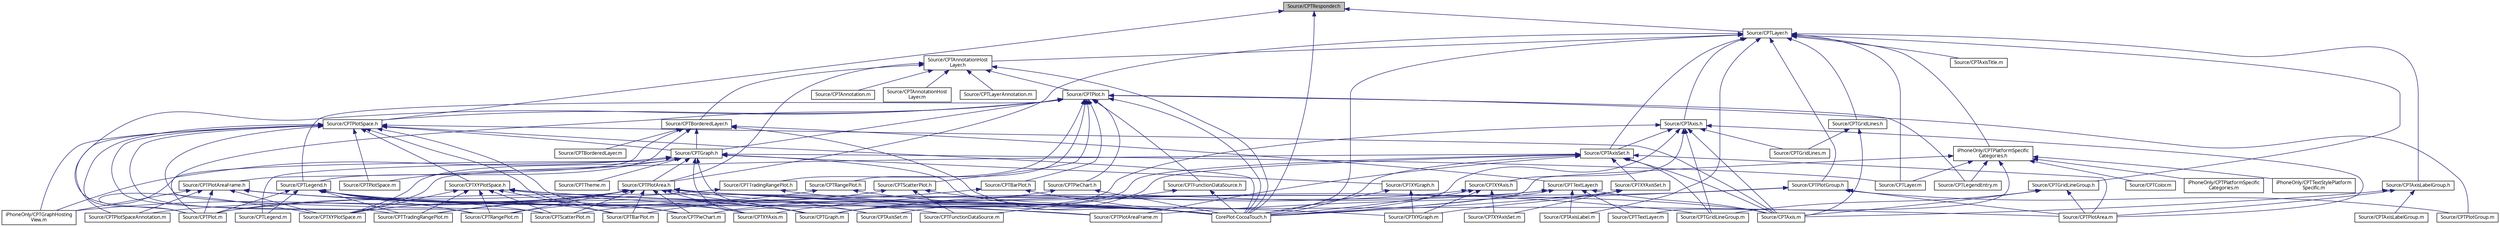 digraph "Source/CPTResponder.h"
{
 // LATEX_PDF_SIZE
  bgcolor="transparent";
  edge [fontname="Lucinda Grande",fontsize="10",labelfontname="Lucinda Grande",labelfontsize="10"];
  node [fontname="Lucinda Grande",fontsize="10",shape=record];
  Node1 [label="Source/CPTResponder.h",height=0.2,width=0.4,color="black", fillcolor="grey75", style="filled", fontcolor="black",tooltip=" "];
  Node1 -> Node2 [dir="back",color="midnightblue",fontsize="10",style="solid",fontname="Lucinda Grande"];
  Node2 [label="CorePlot-CocoaTouch.h",height=0.2,width=0.4,color="black",URL="$_core_plot-_cocoa_touch_8h.html",tooltip=" "];
  Node1 -> Node3 [dir="back",color="midnightblue",fontsize="10",style="solid",fontname="Lucinda Grande"];
  Node3 [label="Source/CPTLayer.h",height=0.2,width=0.4,color="black",URL="$_c_p_t_layer_8h.html",tooltip=" "];
  Node3 -> Node2 [dir="back",color="midnightblue",fontsize="10",style="solid",fontname="Lucinda Grande"];
  Node3 -> Node4 [dir="back",color="midnightblue",fontsize="10",style="solid",fontname="Lucinda Grande"];
  Node4 [label="Source/CPTAnnotationHost\lLayer.h",height=0.2,width=0.4,color="black",URL="$_c_p_t_annotation_host_layer_8h.html",tooltip=" "];
  Node4 -> Node2 [dir="back",color="midnightblue",fontsize="10",style="solid",fontname="Lucinda Grande"];
  Node4 -> Node5 [dir="back",color="midnightblue",fontsize="10",style="solid",fontname="Lucinda Grande"];
  Node5 [label="Source/CPTAnnotation.m",height=0.2,width=0.4,color="black",URL="$_c_p_t_annotation_8m.html",tooltip=" "];
  Node4 -> Node6 [dir="back",color="midnightblue",fontsize="10",style="solid",fontname="Lucinda Grande"];
  Node6 [label="Source/CPTAnnotationHost\lLayer.m",height=0.2,width=0.4,color="black",URL="$_c_p_t_annotation_host_layer_8m.html",tooltip=" "];
  Node4 -> Node7 [dir="back",color="midnightblue",fontsize="10",style="solid",fontname="Lucinda Grande"];
  Node7 [label="Source/CPTBorderedLayer.h",height=0.2,width=0.4,color="black",URL="$_c_p_t_bordered_layer_8h.html",tooltip=" "];
  Node7 -> Node2 [dir="back",color="midnightblue",fontsize="10",style="solid",fontname="Lucinda Grande"];
  Node7 -> Node8 [dir="back",color="midnightblue",fontsize="10",style="solid",fontname="Lucinda Grande"];
  Node8 [label="Source/CPTGraph.h",height=0.2,width=0.4,color="black",URL="$_c_p_t_graph_8h.html",tooltip=" "];
  Node8 -> Node2 [dir="back",color="midnightblue",fontsize="10",style="solid",fontname="Lucinda Grande"];
  Node8 -> Node9 [dir="back",color="midnightblue",fontsize="10",style="solid",fontname="Lucinda Grande"];
  Node9 [label="Source/CPTPlotArea.h",height=0.2,width=0.4,color="black",URL="$_c_p_t_plot_area_8h.html",tooltip=" "];
  Node9 -> Node2 [dir="back",color="midnightblue",fontsize="10",style="solid",fontname="Lucinda Grande"];
  Node9 -> Node10 [dir="back",color="midnightblue",fontsize="10",style="solid",fontname="Lucinda Grande"];
  Node10 [label="Source/CPTAxis.m",height=0.2,width=0.4,color="black",URL="$_c_p_t_axis_8m.html",tooltip=" "];
  Node9 -> Node11 [dir="back",color="midnightblue",fontsize="10",style="solid",fontname="Lucinda Grande"];
  Node11 [label="Source/CPTAxisSet.m",height=0.2,width=0.4,color="black",URL="$_c_p_t_axis_set_8m.html",tooltip=" "];
  Node9 -> Node12 [dir="back",color="midnightblue",fontsize="10",style="solid",fontname="Lucinda Grande"];
  Node12 [label="Source/CPTBarPlot.m",height=0.2,width=0.4,color="black",URL="$_c_p_t_bar_plot_8m.html",tooltip=" "];
  Node9 -> Node13 [dir="back",color="midnightblue",fontsize="10",style="solid",fontname="Lucinda Grande"];
  Node13 [label="Source/CPTGraph.m",height=0.2,width=0.4,color="black",URL="$_c_p_t_graph_8m.html",tooltip=" "];
  Node9 -> Node14 [dir="back",color="midnightblue",fontsize="10",style="solid",fontname="Lucinda Grande"];
  Node14 [label="Source/CPTGridLineGroup.m",height=0.2,width=0.4,color="black",URL="$_c_p_t_grid_line_group_8m.html",tooltip=" "];
  Node9 -> Node15 [dir="back",color="midnightblue",fontsize="10",style="solid",fontname="Lucinda Grande"];
  Node15 [label="Source/CPTPieChart.m",height=0.2,width=0.4,color="black",URL="$_c_p_t_pie_chart_8m.html",tooltip=" "];
  Node9 -> Node16 [dir="back",color="midnightblue",fontsize="10",style="solid",fontname="Lucinda Grande"];
  Node16 [label="Source/CPTPlot.m",height=0.2,width=0.4,color="black",URL="$_c_p_t_plot_8m.html",tooltip=" "];
  Node9 -> Node17 [dir="back",color="midnightblue",fontsize="10",style="solid",fontname="Lucinda Grande"];
  Node17 [label="Source/CPTPlotArea.m",height=0.2,width=0.4,color="black",URL="$_c_p_t_plot_area_8m.html",tooltip=" "];
  Node9 -> Node18 [dir="back",color="midnightblue",fontsize="10",style="solid",fontname="Lucinda Grande"];
  Node18 [label="Source/CPTPlotAreaFrame.m",height=0.2,width=0.4,color="black",URL="$_c_p_t_plot_area_frame_8m.html",tooltip=" "];
  Node9 -> Node19 [dir="back",color="midnightblue",fontsize="10",style="solid",fontname="Lucinda Grande"];
  Node19 [label="Source/CPTPlotSpaceAnnotation.m",height=0.2,width=0.4,color="black",URL="$_c_p_t_plot_space_annotation_8m.html",tooltip=" "];
  Node9 -> Node20 [dir="back",color="midnightblue",fontsize="10",style="solid",fontname="Lucinda Grande"];
  Node20 [label="Source/CPTRangePlot.m",height=0.2,width=0.4,color="black",URL="$_c_p_t_range_plot_8m.html",tooltip=" "];
  Node9 -> Node21 [dir="back",color="midnightblue",fontsize="10",style="solid",fontname="Lucinda Grande"];
  Node21 [label="Source/CPTScatterPlot.m",height=0.2,width=0.4,color="black",URL="$_c_p_t_scatter_plot_8m.html",tooltip=" "];
  Node9 -> Node22 [dir="back",color="midnightblue",fontsize="10",style="solid",fontname="Lucinda Grande"];
  Node22 [label="Source/CPTTradingRangePlot.m",height=0.2,width=0.4,color="black",URL="$_c_p_t_trading_range_plot_8m.html",tooltip=" "];
  Node9 -> Node23 [dir="back",color="midnightblue",fontsize="10",style="solid",fontname="Lucinda Grande"];
  Node23 [label="Source/CPTXYAxis.m",height=0.2,width=0.4,color="black",URL="$_c_p_t_x_y_axis_8m.html",tooltip=" "];
  Node9 -> Node24 [dir="back",color="midnightblue",fontsize="10",style="solid",fontname="Lucinda Grande"];
  Node24 [label="Source/CPTXYPlotSpace.m",height=0.2,width=0.4,color="black",URL="$_c_p_t_x_y_plot_space_8m.html",tooltip=" "];
  Node9 -> Node25 [dir="back",color="midnightblue",fontsize="10",style="solid",fontname="Lucinda Grande"];
  Node25 [label="iPhoneOnly/CPTGraphHosting\lView.m",height=0.2,width=0.4,color="black",URL="$_c_p_t_graph_hosting_view_8m.html",tooltip=" "];
  Node8 -> Node11 [dir="back",color="midnightblue",fontsize="10",style="solid",fontname="Lucinda Grande"];
  Node8 -> Node13 [dir="back",color="midnightblue",fontsize="10",style="solid",fontname="Lucinda Grande"];
  Node8 -> Node26 [dir="back",color="midnightblue",fontsize="10",style="solid",fontname="Lucinda Grande"];
  Node26 [label="Source/CPTLayer.m",height=0.2,width=0.4,color="black",URL="$_c_p_t_layer_8m.html",tooltip=" "];
  Node8 -> Node27 [dir="back",color="midnightblue",fontsize="10",style="solid",fontname="Lucinda Grande"];
  Node27 [label="Source/CPTLegend.m",height=0.2,width=0.4,color="black",URL="$_c_p_t_legend_8m.html",tooltip=" "];
  Node8 -> Node16 [dir="back",color="midnightblue",fontsize="10",style="solid",fontname="Lucinda Grande"];
  Node8 -> Node28 [dir="back",color="midnightblue",fontsize="10",style="solid",fontname="Lucinda Grande"];
  Node28 [label="Source/CPTPlotSpace.m",height=0.2,width=0.4,color="black",URL="$_c_p_t_plot_space_8m.html",tooltip=" "];
  Node8 -> Node29 [dir="back",color="midnightblue",fontsize="10",style="solid",fontname="Lucinda Grande"];
  Node29 [label="Source/CPTTheme.m",height=0.2,width=0.4,color="black",URL="$_c_p_t_theme_8m.html",tooltip=" "];
  Node8 -> Node30 [dir="back",color="midnightblue",fontsize="10",style="solid",fontname="Lucinda Grande"];
  Node30 [label="Source/CPTXYGraph.h",height=0.2,width=0.4,color="black",URL="$_c_p_t_x_y_graph_8h.html",tooltip=" "];
  Node30 -> Node2 [dir="back",color="midnightblue",fontsize="10",style="solid",fontname="Lucinda Grande"];
  Node30 -> Node31 [dir="back",color="midnightblue",fontsize="10",style="solid",fontname="Lucinda Grande"];
  Node31 [label="Source/CPTXYGraph.m",height=0.2,width=0.4,color="black",URL="$_c_p_t_x_y_graph_8m.html",tooltip=" "];
  Node8 -> Node24 [dir="back",color="midnightblue",fontsize="10",style="solid",fontname="Lucinda Grande"];
  Node8 -> Node25 [dir="back",color="midnightblue",fontsize="10",style="solid",fontname="Lucinda Grande"];
  Node7 -> Node32 [dir="back",color="midnightblue",fontsize="10",style="solid",fontname="Lucinda Grande"];
  Node32 [label="Source/CPTBorderedLayer.m",height=0.2,width=0.4,color="black",URL="$_c_p_t_bordered_layer_8m.html",tooltip=" "];
  Node7 -> Node33 [dir="back",color="midnightblue",fontsize="10",style="solid",fontname="Lucinda Grande"];
  Node33 [label="Source/CPTLegend.h",height=0.2,width=0.4,color="black",URL="$_c_p_t_legend_8h.html",tooltip=" "];
  Node33 -> Node2 [dir="back",color="midnightblue",fontsize="10",style="solid",fontname="Lucinda Grande"];
  Node33 -> Node12 [dir="back",color="midnightblue",fontsize="10",style="solid",fontname="Lucinda Grande"];
  Node33 -> Node13 [dir="back",color="midnightblue",fontsize="10",style="solid",fontname="Lucinda Grande"];
  Node33 -> Node27 [dir="back",color="midnightblue",fontsize="10",style="solid",fontname="Lucinda Grande"];
  Node33 -> Node15 [dir="back",color="midnightblue",fontsize="10",style="solid",fontname="Lucinda Grande"];
  Node33 -> Node16 [dir="back",color="midnightblue",fontsize="10",style="solid",fontname="Lucinda Grande"];
  Node33 -> Node20 [dir="back",color="midnightblue",fontsize="10",style="solid",fontname="Lucinda Grande"];
  Node33 -> Node21 [dir="back",color="midnightblue",fontsize="10",style="solid",fontname="Lucinda Grande"];
  Node33 -> Node22 [dir="back",color="midnightblue",fontsize="10",style="solid",fontname="Lucinda Grande"];
  Node7 -> Node34 [dir="back",color="midnightblue",fontsize="10",style="solid",fontname="Lucinda Grande"];
  Node34 [label="Source/CPTPlotAreaFrame.h",height=0.2,width=0.4,color="black",URL="$_c_p_t_plot_area_frame_8h.html",tooltip=" "];
  Node34 -> Node2 [dir="back",color="midnightblue",fontsize="10",style="solid",fontname="Lucinda Grande"];
  Node34 -> Node13 [dir="back",color="midnightblue",fontsize="10",style="solid",fontname="Lucinda Grande"];
  Node34 -> Node16 [dir="back",color="midnightblue",fontsize="10",style="solid",fontname="Lucinda Grande"];
  Node34 -> Node18 [dir="back",color="midnightblue",fontsize="10",style="solid",fontname="Lucinda Grande"];
  Node34 -> Node19 [dir="back",color="midnightblue",fontsize="10",style="solid",fontname="Lucinda Grande"];
  Node34 -> Node24 [dir="back",color="midnightblue",fontsize="10",style="solid",fontname="Lucinda Grande"];
  Node34 -> Node25 [dir="back",color="midnightblue",fontsize="10",style="solid",fontname="Lucinda Grande"];
  Node7 -> Node35 [dir="back",color="midnightblue",fontsize="10",style="solid",fontname="Lucinda Grande"];
  Node35 [label="Source/CPTTextLayer.h",height=0.2,width=0.4,color="black",URL="$_c_p_t_text_layer_8h.html",tooltip=" "];
  Node35 -> Node2 [dir="back",color="midnightblue",fontsize="10",style="solid",fontname="Lucinda Grande"];
  Node35 -> Node10 [dir="back",color="midnightblue",fontsize="10",style="solid",fontname="Lucinda Grande"];
  Node35 -> Node36 [dir="back",color="midnightblue",fontsize="10",style="solid",fontname="Lucinda Grande"];
  Node36 [label="Source/CPTAxisLabel.m",height=0.2,width=0.4,color="black",URL="$_c_p_t_axis_label_8m.html",tooltip=" "];
  Node35 -> Node13 [dir="back",color="midnightblue",fontsize="10",style="solid",fontname="Lucinda Grande"];
  Node35 -> Node16 [dir="back",color="midnightblue",fontsize="10",style="solid",fontname="Lucinda Grande"];
  Node35 -> Node37 [dir="back",color="midnightblue",fontsize="10",style="solid",fontname="Lucinda Grande"];
  Node37 [label="Source/CPTTextLayer.m",height=0.2,width=0.4,color="black",URL="$_c_p_t_text_layer_8m.html",tooltip=" "];
  Node4 -> Node38 [dir="back",color="midnightblue",fontsize="10",style="solid",fontname="Lucinda Grande"];
  Node38 [label="Source/CPTLayerAnnotation.m",height=0.2,width=0.4,color="black",URL="$_c_p_t_layer_annotation_8m.html",tooltip=" "];
  Node4 -> Node39 [dir="back",color="midnightblue",fontsize="10",style="solid",fontname="Lucinda Grande"];
  Node39 [label="Source/CPTPlot.h",height=0.2,width=0.4,color="black",URL="$_c_p_t_plot_8h.html",tooltip=" "];
  Node39 -> Node2 [dir="back",color="midnightblue",fontsize="10",style="solid",fontname="Lucinda Grande"];
  Node39 -> Node8 [dir="back",color="midnightblue",fontsize="10",style="solid",fontname="Lucinda Grande"];
  Node39 -> Node40 [dir="back",color="midnightblue",fontsize="10",style="solid",fontname="Lucinda Grande"];
  Node40 [label="Source/CPTPlotSpace.h",height=0.2,width=0.4,color="black",URL="$_c_p_t_plot_space_8h.html",tooltip=" "];
  Node40 -> Node2 [dir="back",color="midnightblue",fontsize="10",style="solid",fontname="Lucinda Grande"];
  Node40 -> Node8 [dir="back",color="midnightblue",fontsize="10",style="solid",fontname="Lucinda Grande"];
  Node40 -> Node10 [dir="back",color="midnightblue",fontsize="10",style="solid",fontname="Lucinda Grande"];
  Node40 -> Node41 [dir="back",color="midnightblue",fontsize="10",style="solid",fontname="Lucinda Grande"];
  Node41 [label="Source/CPTXYPlotSpace.h",height=0.2,width=0.4,color="black",URL="$_c_p_t_x_y_plot_space_8h.html",tooltip=" "];
  Node41 -> Node2 [dir="back",color="midnightblue",fontsize="10",style="solid",fontname="Lucinda Grande"];
  Node41 -> Node12 [dir="back",color="midnightblue",fontsize="10",style="solid",fontname="Lucinda Grande"];
  Node41 -> Node42 [dir="back",color="midnightblue",fontsize="10",style="solid",fontname="Lucinda Grande"];
  Node42 [label="Source/CPTFunctionDataSource.m",height=0.2,width=0.4,color="black",URL="$_c_p_t_function_data_source_8m.html",tooltip=" "];
  Node41 -> Node20 [dir="back",color="midnightblue",fontsize="10",style="solid",fontname="Lucinda Grande"];
  Node41 -> Node21 [dir="back",color="midnightblue",fontsize="10",style="solid",fontname="Lucinda Grande"];
  Node41 -> Node22 [dir="back",color="midnightblue",fontsize="10",style="solid",fontname="Lucinda Grande"];
  Node41 -> Node23 [dir="back",color="midnightblue",fontsize="10",style="solid",fontname="Lucinda Grande"];
  Node41 -> Node31 [dir="back",color="midnightblue",fontsize="10",style="solid",fontname="Lucinda Grande"];
  Node41 -> Node24 [dir="back",color="midnightblue",fontsize="10",style="solid",fontname="Lucinda Grande"];
  Node40 -> Node15 [dir="back",color="midnightblue",fontsize="10",style="solid",fontname="Lucinda Grande"];
  Node40 -> Node16 [dir="back",color="midnightblue",fontsize="10",style="solid",fontname="Lucinda Grande"];
  Node40 -> Node28 [dir="back",color="midnightblue",fontsize="10",style="solid",fontname="Lucinda Grande"];
  Node40 -> Node19 [dir="back",color="midnightblue",fontsize="10",style="solid",fontname="Lucinda Grande"];
  Node40 -> Node20 [dir="back",color="midnightblue",fontsize="10",style="solid",fontname="Lucinda Grande"];
  Node40 -> Node21 [dir="back",color="midnightblue",fontsize="10",style="solid",fontname="Lucinda Grande"];
  Node40 -> Node22 [dir="back",color="midnightblue",fontsize="10",style="solid",fontname="Lucinda Grande"];
  Node40 -> Node23 [dir="back",color="midnightblue",fontsize="10",style="solid",fontname="Lucinda Grande"];
  Node40 -> Node25 [dir="back",color="midnightblue",fontsize="10",style="solid",fontname="Lucinda Grande"];
  Node39 -> Node43 [dir="back",color="midnightblue",fontsize="10",style="solid",fontname="Lucinda Grande"];
  Node43 [label="Source/CPTBarPlot.h",height=0.2,width=0.4,color="black",URL="$_c_p_t_bar_plot_8h.html",tooltip=" "];
  Node43 -> Node2 [dir="back",color="midnightblue",fontsize="10",style="solid",fontname="Lucinda Grande"];
  Node43 -> Node12 [dir="back",color="midnightblue",fontsize="10",style="solid",fontname="Lucinda Grande"];
  Node39 -> Node33 [dir="back",color="midnightblue",fontsize="10",style="solid",fontname="Lucinda Grande"];
  Node39 -> Node44 [dir="back",color="midnightblue",fontsize="10",style="solid",fontname="Lucinda Grande"];
  Node44 [label="Source/CPTFunctionDataSource.h",height=0.2,width=0.4,color="black",URL="$_c_p_t_function_data_source_8h.html",tooltip=" "];
  Node44 -> Node2 [dir="back",color="midnightblue",fontsize="10",style="solid",fontname="Lucinda Grande"];
  Node44 -> Node42 [dir="back",color="midnightblue",fontsize="10",style="solid",fontname="Lucinda Grande"];
  Node39 -> Node45 [dir="back",color="midnightblue",fontsize="10",style="solid",fontname="Lucinda Grande"];
  Node45 [label="Source/CPTScatterPlot.h",height=0.2,width=0.4,color="black",URL="$_c_p_t_scatter_plot_8h.html",tooltip=" "];
  Node45 -> Node2 [dir="back",color="midnightblue",fontsize="10",style="solid",fontname="Lucinda Grande"];
  Node45 -> Node42 [dir="back",color="midnightblue",fontsize="10",style="solid",fontname="Lucinda Grande"];
  Node45 -> Node21 [dir="back",color="midnightblue",fontsize="10",style="solid",fontname="Lucinda Grande"];
  Node39 -> Node46 [dir="back",color="midnightblue",fontsize="10",style="solid",fontname="Lucinda Grande"];
  Node46 [label="Source/CPTLegendEntry.m",height=0.2,width=0.4,color="black",URL="$_c_p_t_legend_entry_8m.html",tooltip=" "];
  Node39 -> Node47 [dir="back",color="midnightblue",fontsize="10",style="solid",fontname="Lucinda Grande"];
  Node47 [label="Source/CPTPieChart.h",height=0.2,width=0.4,color="black",URL="$_c_p_t_pie_chart_8h.html",tooltip=" "];
  Node47 -> Node2 [dir="back",color="midnightblue",fontsize="10",style="solid",fontname="Lucinda Grande"];
  Node47 -> Node15 [dir="back",color="midnightblue",fontsize="10",style="solid",fontname="Lucinda Grande"];
  Node39 -> Node16 [dir="back",color="midnightblue",fontsize="10",style="solid",fontname="Lucinda Grande"];
  Node39 -> Node48 [dir="back",color="midnightblue",fontsize="10",style="solid",fontname="Lucinda Grande"];
  Node48 [label="Source/CPTPlotGroup.m",height=0.2,width=0.4,color="black",URL="$_c_p_t_plot_group_8m.html",tooltip=" "];
  Node39 -> Node49 [dir="back",color="midnightblue",fontsize="10",style="solid",fontname="Lucinda Grande"];
  Node49 [label="Source/CPTRangePlot.h",height=0.2,width=0.4,color="black",URL="$_c_p_t_range_plot_8h.html",tooltip=" "];
  Node49 -> Node2 [dir="back",color="midnightblue",fontsize="10",style="solid",fontname="Lucinda Grande"];
  Node49 -> Node20 [dir="back",color="midnightblue",fontsize="10",style="solid",fontname="Lucinda Grande"];
  Node39 -> Node50 [dir="back",color="midnightblue",fontsize="10",style="solid",fontname="Lucinda Grande"];
  Node50 [label="Source/CPTTradingRangePlot.h",height=0.2,width=0.4,color="black",URL="$_c_p_t_trading_range_plot_8h.html",tooltip=" "];
  Node50 -> Node2 [dir="back",color="midnightblue",fontsize="10",style="solid",fontname="Lucinda Grande"];
  Node50 -> Node22 [dir="back",color="midnightblue",fontsize="10",style="solid",fontname="Lucinda Grande"];
  Node39 -> Node24 [dir="back",color="midnightblue",fontsize="10",style="solid",fontname="Lucinda Grande"];
  Node4 -> Node9 [dir="back",color="midnightblue",fontsize="10",style="solid",fontname="Lucinda Grande"];
  Node3 -> Node51 [dir="back",color="midnightblue",fontsize="10",style="solid",fontname="Lucinda Grande"];
  Node51 [label="Source/CPTAxis.h",height=0.2,width=0.4,color="black",URL="$_c_p_t_axis_8h.html",tooltip=" "];
  Node51 -> Node2 [dir="back",color="midnightblue",fontsize="10",style="solid",fontname="Lucinda Grande"];
  Node51 -> Node10 [dir="back",color="midnightblue",fontsize="10",style="solid",fontname="Lucinda Grande"];
  Node51 -> Node52 [dir="back",color="midnightblue",fontsize="10",style="solid",fontname="Lucinda Grande"];
  Node52 [label="Source/CPTAxisSet.h",height=0.2,width=0.4,color="black",URL="$_c_p_t_axis_set_8h.html",tooltip=" "];
  Node52 -> Node2 [dir="back",color="midnightblue",fontsize="10",style="solid",fontname="Lucinda Grande"];
  Node52 -> Node10 [dir="back",color="midnightblue",fontsize="10",style="solid",fontname="Lucinda Grande"];
  Node52 -> Node11 [dir="back",color="midnightblue",fontsize="10",style="solid",fontname="Lucinda Grande"];
  Node52 -> Node13 [dir="back",color="midnightblue",fontsize="10",style="solid",fontname="Lucinda Grande"];
  Node52 -> Node14 [dir="back",color="midnightblue",fontsize="10",style="solid",fontname="Lucinda Grande"];
  Node52 -> Node17 [dir="back",color="midnightblue",fontsize="10",style="solid",fontname="Lucinda Grande"];
  Node52 -> Node18 [dir="back",color="midnightblue",fontsize="10",style="solid",fontname="Lucinda Grande"];
  Node52 -> Node53 [dir="back",color="midnightblue",fontsize="10",style="solid",fontname="Lucinda Grande"];
  Node53 [label="Source/CPTXYAxisSet.h",height=0.2,width=0.4,color="black",URL="$_c_p_t_x_y_axis_set_8h.html",tooltip=" "];
  Node53 -> Node2 [dir="back",color="midnightblue",fontsize="10",style="solid",fontname="Lucinda Grande"];
  Node53 -> Node54 [dir="back",color="midnightblue",fontsize="10",style="solid",fontname="Lucinda Grande"];
  Node54 [label="Source/CPTXYAxisSet.m",height=0.2,width=0.4,color="black",URL="$_c_p_t_x_y_axis_set_8m.html",tooltip=" "];
  Node53 -> Node31 [dir="back",color="midnightblue",fontsize="10",style="solid",fontname="Lucinda Grande"];
  Node52 -> Node24 [dir="back",color="midnightblue",fontsize="10",style="solid",fontname="Lucinda Grande"];
  Node51 -> Node13 [dir="back",color="midnightblue",fontsize="10",style="solid",fontname="Lucinda Grande"];
  Node51 -> Node14 [dir="back",color="midnightblue",fontsize="10",style="solid",fontname="Lucinda Grande"];
  Node51 -> Node55 [dir="back",color="midnightblue",fontsize="10",style="solid",fontname="Lucinda Grande"];
  Node55 [label="Source/CPTGridLines.m",height=0.2,width=0.4,color="black",URL="$_c_p_t_grid_lines_8m.html",tooltip=" "];
  Node51 -> Node17 [dir="back",color="midnightblue",fontsize="10",style="solid",fontname="Lucinda Grande"];
  Node51 -> Node56 [dir="back",color="midnightblue",fontsize="10",style="solid",fontname="Lucinda Grande"];
  Node56 [label="Source/CPTXYAxis.h",height=0.2,width=0.4,color="black",URL="$_c_p_t_x_y_axis_8h.html",tooltip=" "];
  Node56 -> Node2 [dir="back",color="midnightblue",fontsize="10",style="solid",fontname="Lucinda Grande"];
  Node56 -> Node23 [dir="back",color="midnightblue",fontsize="10",style="solid",fontname="Lucinda Grande"];
  Node56 -> Node54 [dir="back",color="midnightblue",fontsize="10",style="solid",fontname="Lucinda Grande"];
  Node56 -> Node31 [dir="back",color="midnightblue",fontsize="10",style="solid",fontname="Lucinda Grande"];
  Node3 -> Node52 [dir="back",color="midnightblue",fontsize="10",style="solid",fontname="Lucinda Grande"];
  Node3 -> Node9 [dir="back",color="midnightblue",fontsize="10",style="solid",fontname="Lucinda Grande"];
  Node3 -> Node36 [dir="back",color="midnightblue",fontsize="10",style="solid",fontname="Lucinda Grande"];
  Node3 -> Node57 [dir="back",color="midnightblue",fontsize="10",style="solid",fontname="Lucinda Grande"];
  Node57 [label="Source/CPTAxisLabelGroup.h",height=0.2,width=0.4,color="black",URL="$_c_p_t_axis_label_group_8h.html",tooltip=" "];
  Node57 -> Node10 [dir="back",color="midnightblue",fontsize="10",style="solid",fontname="Lucinda Grande"];
  Node57 -> Node58 [dir="back",color="midnightblue",fontsize="10",style="solid",fontname="Lucinda Grande"];
  Node58 [label="Source/CPTAxisLabelGroup.m",height=0.2,width=0.4,color="black",URL="$_c_p_t_axis_label_group_8m.html",tooltip=" "];
  Node57 -> Node17 [dir="back",color="midnightblue",fontsize="10",style="solid",fontname="Lucinda Grande"];
  Node3 -> Node59 [dir="back",color="midnightblue",fontsize="10",style="solid",fontname="Lucinda Grande"];
  Node59 [label="Source/CPTAxisTitle.m",height=0.2,width=0.4,color="black",URL="$_c_p_t_axis_title_8m.html",tooltip=" "];
  Node3 -> Node60 [dir="back",color="midnightblue",fontsize="10",style="solid",fontname="Lucinda Grande"];
  Node60 [label="Source/CPTGridLineGroup.h",height=0.2,width=0.4,color="black",URL="$_c_p_t_grid_line_group_8h.html",tooltip=" "];
  Node60 -> Node10 [dir="back",color="midnightblue",fontsize="10",style="solid",fontname="Lucinda Grande"];
  Node60 -> Node14 [dir="back",color="midnightblue",fontsize="10",style="solid",fontname="Lucinda Grande"];
  Node60 -> Node17 [dir="back",color="midnightblue",fontsize="10",style="solid",fontname="Lucinda Grande"];
  Node3 -> Node61 [dir="back",color="midnightblue",fontsize="10",style="solid",fontname="Lucinda Grande"];
  Node61 [label="Source/CPTGridLines.h",height=0.2,width=0.4,color="black",URL="$_c_p_t_grid_lines_8h.html",tooltip=" "];
  Node61 -> Node10 [dir="back",color="midnightblue",fontsize="10",style="solid",fontname="Lucinda Grande"];
  Node61 -> Node55 [dir="back",color="midnightblue",fontsize="10",style="solid",fontname="Lucinda Grande"];
  Node3 -> Node26 [dir="back",color="midnightblue",fontsize="10",style="solid",fontname="Lucinda Grande"];
  Node3 -> Node62 [dir="back",color="midnightblue",fontsize="10",style="solid",fontname="Lucinda Grande"];
  Node62 [label="Source/CPTPlotGroup.h",height=0.2,width=0.4,color="black",URL="$_c_p_t_plot_group_8h.html",tooltip=" "];
  Node62 -> Node13 [dir="back",color="midnightblue",fontsize="10",style="solid",fontname="Lucinda Grande"];
  Node62 -> Node17 [dir="back",color="midnightblue",fontsize="10",style="solid",fontname="Lucinda Grande"];
  Node62 -> Node18 [dir="back",color="midnightblue",fontsize="10",style="solid",fontname="Lucinda Grande"];
  Node62 -> Node48 [dir="back",color="midnightblue",fontsize="10",style="solid",fontname="Lucinda Grande"];
  Node3 -> Node63 [dir="back",color="midnightblue",fontsize="10",style="solid",fontname="Lucinda Grande"];
  Node63 [label="iPhoneOnly/CPTPlatformSpecific\lCategories.h",height=0.2,width=0.4,color="black",URL="$_c_p_t_platform_specific_categories_8h.html",tooltip=" "];
  Node63 -> Node2 [dir="back",color="midnightblue",fontsize="10",style="solid",fontname="Lucinda Grande"];
  Node63 -> Node64 [dir="back",color="midnightblue",fontsize="10",style="solid",fontname="Lucinda Grande"];
  Node64 [label="Source/CPTColor.m",height=0.2,width=0.4,color="black",URL="$_c_p_t_color_8m.html",tooltip=" "];
  Node63 -> Node26 [dir="back",color="midnightblue",fontsize="10",style="solid",fontname="Lucinda Grande"];
  Node63 -> Node46 [dir="back",color="midnightblue",fontsize="10",style="solid",fontname="Lucinda Grande"];
  Node63 -> Node37 [dir="back",color="midnightblue",fontsize="10",style="solid",fontname="Lucinda Grande"];
  Node63 -> Node65 [dir="back",color="midnightblue",fontsize="10",style="solid",fontname="Lucinda Grande"];
  Node65 [label="iPhoneOnly/CPTPlatformSpecific\lCategories.m",height=0.2,width=0.4,color="black",URL="$_c_p_t_platform_specific_categories_8m.html",tooltip=" "];
  Node63 -> Node66 [dir="back",color="midnightblue",fontsize="10",style="solid",fontname="Lucinda Grande"];
  Node66 [label="iPhoneOnly/CPTTextStylePlatform\lSpecific.m",height=0.2,width=0.4,color="black",URL="$_c_p_t_text_style_platform_specific_8m.html",tooltip=" "];
  Node1 -> Node40 [dir="back",color="midnightblue",fontsize="10",style="solid",fontname="Lucinda Grande"];
}
